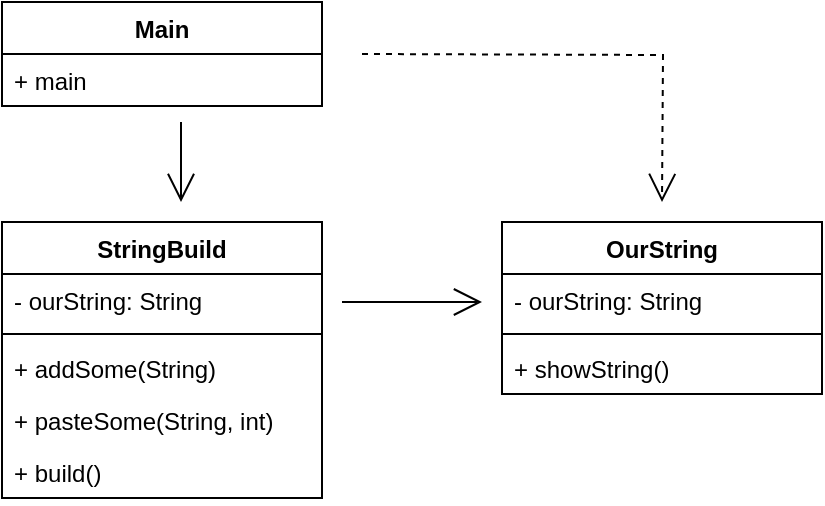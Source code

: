 <mxfile version="20.8.16" type="device"><diagram name="Сторінка-1" id="94tCfELFuLia1lSEdvEq"><mxGraphModel dx="1104" dy="516" grid="1" gridSize="10" guides="1" tooltips="1" connect="1" arrows="1" fold="1" page="1" pageScale="1" pageWidth="827" pageHeight="1169" math="0" shadow="0"><root><mxCell id="0"/><mxCell id="1" parent="0"/><mxCell id="ubMRRQS0WAT4lYFd9y2z-1" value="Main" style="swimlane;fontStyle=1;align=center;verticalAlign=top;childLayout=stackLayout;horizontal=1;startSize=26;horizontalStack=0;resizeParent=1;resizeParentMax=0;resizeLast=0;collapsible=1;marginBottom=0;" vertex="1" parent="1"><mxGeometry x="270" y="130" width="160" height="52" as="geometry"/></mxCell><mxCell id="ubMRRQS0WAT4lYFd9y2z-4" value="+ main" style="text;strokeColor=none;fillColor=none;align=left;verticalAlign=top;spacingLeft=4;spacingRight=4;overflow=hidden;rotatable=0;points=[[0,0.5],[1,0.5]];portConstraint=eastwest;" vertex="1" parent="ubMRRQS0WAT4lYFd9y2z-1"><mxGeometry y="26" width="160" height="26" as="geometry"/></mxCell><mxCell id="ubMRRQS0WAT4lYFd9y2z-5" value="StringBuild" style="swimlane;fontStyle=1;align=center;verticalAlign=top;childLayout=stackLayout;horizontal=1;startSize=26;horizontalStack=0;resizeParent=1;resizeParentMax=0;resizeLast=0;collapsible=1;marginBottom=0;" vertex="1" parent="1"><mxGeometry x="270" y="240" width="160" height="138" as="geometry"/></mxCell><mxCell id="ubMRRQS0WAT4lYFd9y2z-13" value="- ourString: String" style="text;strokeColor=none;fillColor=none;align=left;verticalAlign=top;spacingLeft=4;spacingRight=4;overflow=hidden;rotatable=0;points=[[0,0.5],[1,0.5]];portConstraint=eastwest;" vertex="1" parent="ubMRRQS0WAT4lYFd9y2z-5"><mxGeometry y="26" width="160" height="26" as="geometry"/></mxCell><mxCell id="ubMRRQS0WAT4lYFd9y2z-7" value="" style="line;strokeWidth=1;fillColor=none;align=left;verticalAlign=middle;spacingTop=-1;spacingLeft=3;spacingRight=3;rotatable=0;labelPosition=right;points=[];portConstraint=eastwest;strokeColor=inherit;" vertex="1" parent="ubMRRQS0WAT4lYFd9y2z-5"><mxGeometry y="52" width="160" height="8" as="geometry"/></mxCell><mxCell id="ubMRRQS0WAT4lYFd9y2z-14" value="+ addSome(String)" style="text;strokeColor=none;fillColor=none;align=left;verticalAlign=top;spacingLeft=4;spacingRight=4;overflow=hidden;rotatable=0;points=[[0,0.5],[1,0.5]];portConstraint=eastwest;" vertex="1" parent="ubMRRQS0WAT4lYFd9y2z-5"><mxGeometry y="60" width="160" height="26" as="geometry"/></mxCell><mxCell id="ubMRRQS0WAT4lYFd9y2z-8" value="+ pasteSome(String, int)" style="text;strokeColor=none;fillColor=none;align=left;verticalAlign=top;spacingLeft=4;spacingRight=4;overflow=hidden;rotatable=0;points=[[0,0.5],[1,0.5]];portConstraint=eastwest;" vertex="1" parent="ubMRRQS0WAT4lYFd9y2z-5"><mxGeometry y="86" width="160" height="26" as="geometry"/></mxCell><mxCell id="ubMRRQS0WAT4lYFd9y2z-15" value="+ build()" style="text;strokeColor=none;fillColor=none;align=left;verticalAlign=top;spacingLeft=4;spacingRight=4;overflow=hidden;rotatable=0;points=[[0,0.5],[1,0.5]];portConstraint=eastwest;" vertex="1" parent="ubMRRQS0WAT4lYFd9y2z-5"><mxGeometry y="112" width="160" height="26" as="geometry"/></mxCell><mxCell id="ubMRRQS0WAT4lYFd9y2z-9" value="OurString" style="swimlane;fontStyle=1;align=center;verticalAlign=top;childLayout=stackLayout;horizontal=1;startSize=26;horizontalStack=0;resizeParent=1;resizeParentMax=0;resizeLast=0;collapsible=1;marginBottom=0;" vertex="1" parent="1"><mxGeometry x="520" y="240" width="160" height="86" as="geometry"/></mxCell><mxCell id="ubMRRQS0WAT4lYFd9y2z-10" value="- ourString: String" style="text;strokeColor=none;fillColor=none;align=left;verticalAlign=top;spacingLeft=4;spacingRight=4;overflow=hidden;rotatable=0;points=[[0,0.5],[1,0.5]];portConstraint=eastwest;" vertex="1" parent="ubMRRQS0WAT4lYFd9y2z-9"><mxGeometry y="26" width="160" height="26" as="geometry"/></mxCell><mxCell id="ubMRRQS0WAT4lYFd9y2z-11" value="" style="line;strokeWidth=1;fillColor=none;align=left;verticalAlign=middle;spacingTop=-1;spacingLeft=3;spacingRight=3;rotatable=0;labelPosition=right;points=[];portConstraint=eastwest;strokeColor=inherit;" vertex="1" parent="ubMRRQS0WAT4lYFd9y2z-9"><mxGeometry y="52" width="160" height="8" as="geometry"/></mxCell><mxCell id="ubMRRQS0WAT4lYFd9y2z-12" value="+ showString()" style="text;strokeColor=none;fillColor=none;align=left;verticalAlign=top;spacingLeft=4;spacingRight=4;overflow=hidden;rotatable=0;points=[[0,0.5],[1,0.5]];portConstraint=eastwest;" vertex="1" parent="ubMRRQS0WAT4lYFd9y2z-9"><mxGeometry y="60" width="160" height="26" as="geometry"/></mxCell><mxCell id="ubMRRQS0WAT4lYFd9y2z-17" value="" style="endArrow=open;endSize=12;dashed=1;html=1;rounded=0;edgeStyle=orthogonalEdgeStyle;" edge="1" parent="1"><mxGeometry x="-0.133" y="-24" width="160" relative="1" as="geometry"><mxPoint x="450" y="156" as="sourcePoint"/><mxPoint x="600" y="230" as="targetPoint"/><mxPoint y="1" as="offset"/></mxGeometry></mxCell><mxCell id="ubMRRQS0WAT4lYFd9y2z-18" value="" style="endArrow=open;endFill=1;endSize=12;html=1;rounded=0;" edge="1" parent="1"><mxGeometry width="160" relative="1" as="geometry"><mxPoint x="359.5" y="190" as="sourcePoint"/><mxPoint x="359.5" y="230" as="targetPoint"/></mxGeometry></mxCell><mxCell id="ubMRRQS0WAT4lYFd9y2z-19" value="" style="endArrow=open;endFill=1;endSize=12;html=1;rounded=0;" edge="1" parent="1"><mxGeometry width="160" relative="1" as="geometry"><mxPoint x="440" y="280" as="sourcePoint"/><mxPoint x="510" y="280" as="targetPoint"/></mxGeometry></mxCell></root></mxGraphModel></diagram></mxfile>